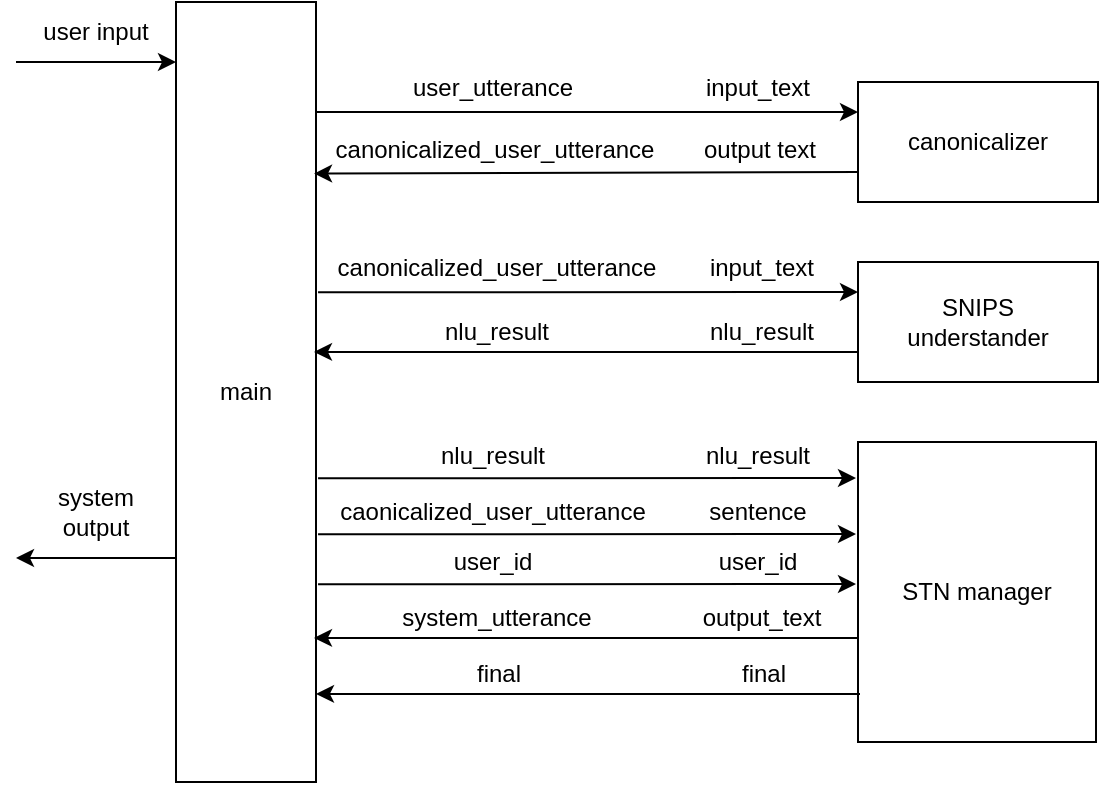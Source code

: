 <mxfile version="20.2.3" type="device"><diagram id="0jzvoz7xoONC1ta8vLtH" name="ページ1"><mxGraphModel dx="981" dy="603" grid="1" gridSize="10" guides="1" tooltips="1" connect="1" arrows="1" fold="1" page="1" pageScale="1" pageWidth="827" pageHeight="1169" math="0" shadow="0"><root><mxCell id="0"/><mxCell id="1" parent="0"/><mxCell id="6nG_dfres4fqL1OyFaTb-1" value="main" style="rounded=0;whiteSpace=wrap;html=1;" parent="1" vertex="1"><mxGeometry x="230" y="140" width="70" height="390" as="geometry"/></mxCell><mxCell id="6nG_dfres4fqL1OyFaTb-2" value="canonicalizer" style="rounded=0;whiteSpace=wrap;html=1;" parent="1" vertex="1"><mxGeometry x="571" y="180" width="120" height="60" as="geometry"/></mxCell><mxCell id="6nG_dfres4fqL1OyFaTb-3" value="SNIPS &lt;br&gt;understander" style="rounded=0;whiteSpace=wrap;html=1;" parent="1" vertex="1"><mxGeometry x="571" y="270" width="120" height="60" as="geometry"/></mxCell><mxCell id="6nG_dfres4fqL1OyFaTb-4" value="STN manager" style="rounded=0;whiteSpace=wrap;html=1;" parent="1" vertex="1"><mxGeometry x="571" y="360" width="119" height="150" as="geometry"/></mxCell><mxCell id="6nG_dfres4fqL1OyFaTb-5" value="" style="endArrow=classic;html=1;rounded=0;exitX=0.996;exitY=0.141;exitDx=0;exitDy=0;exitPerimeter=0;entryX=0;entryY=0.25;entryDx=0;entryDy=0;" parent="1" source="6nG_dfres4fqL1OyFaTb-1" target="6nG_dfres4fqL1OyFaTb-2" edge="1"><mxGeometry width="50" height="50" relative="1" as="geometry"><mxPoint x="380" y="310" as="sourcePoint"/><mxPoint x="570" y="190" as="targetPoint"/></mxGeometry></mxCell><mxCell id="6nG_dfres4fqL1OyFaTb-6" value="" style="endArrow=classic;html=1;rounded=0;exitX=0;exitY=0.75;exitDx=0;exitDy=0;entryX=0.986;entryY=0.22;entryDx=0;entryDy=0;entryPerimeter=0;" parent="1" source="6nG_dfres4fqL1OyFaTb-2" target="6nG_dfres4fqL1OyFaTb-1" edge="1"><mxGeometry width="50" height="50" relative="1" as="geometry"><mxPoint x="301.03" y="287.18" as="sourcePoint"/><mxPoint x="353" y="287" as="targetPoint"/></mxGeometry></mxCell><mxCell id="6nG_dfres4fqL1OyFaTb-7" value="" style="endArrow=classic;html=1;rounded=0;exitX=1.029;exitY=0.178;exitDx=0;exitDy=0;exitPerimeter=0;entryX=0;entryY=0.25;entryDx=0;entryDy=0;" parent="1" edge="1" target="6nG_dfres4fqL1OyFaTb-3"><mxGeometry width="50" height="50" relative="1" as="geometry"><mxPoint x="301.03" y="285.18" as="sourcePoint"/><mxPoint x="429" y="285" as="targetPoint"/></mxGeometry></mxCell><mxCell id="6nG_dfres4fqL1OyFaTb-8" value="" style="endArrow=classic;html=1;rounded=0;exitX=0;exitY=0.75;exitDx=0;exitDy=0;entryX=1;entryY=0.274;entryDx=0;entryDy=0;entryPerimeter=0;" parent="1" edge="1" source="6nG_dfres4fqL1OyFaTb-3"><mxGeometry width="50" height="50" relative="1" as="geometry"><mxPoint x="429" y="315" as="sourcePoint"/><mxPoint x="299" y="314.94" as="targetPoint"/></mxGeometry></mxCell><mxCell id="6nG_dfres4fqL1OyFaTb-9" value="" style="endArrow=classic;html=1;rounded=0;exitX=1.029;exitY=0.178;exitDx=0;exitDy=0;exitPerimeter=0;" parent="1" edge="1"><mxGeometry width="50" height="50" relative="1" as="geometry"><mxPoint x="301.03" y="378.18" as="sourcePoint"/><mxPoint x="570" y="378" as="targetPoint"/></mxGeometry></mxCell><mxCell id="6nG_dfres4fqL1OyFaTb-11" value="" style="endArrow=classic;html=1;rounded=0;entryX=0;entryY=0.25;entryDx=0;entryDy=0;" parent="1" edge="1"><mxGeometry width="50" height="50" relative="1" as="geometry"><mxPoint x="150" y="170" as="sourcePoint"/><mxPoint x="230" y="170" as="targetPoint"/></mxGeometry></mxCell><mxCell id="6nG_dfres4fqL1OyFaTb-12" value="" style="endArrow=classic;html=1;rounded=0;exitX=0;exitY=0.75;exitDx=0;exitDy=0;" parent="1" edge="1"><mxGeometry width="50" height="50" relative="1" as="geometry"><mxPoint x="230" y="418" as="sourcePoint"/><mxPoint x="150" y="418" as="targetPoint"/></mxGeometry></mxCell><mxCell id="W3RRk2SyyBqXtN76rQBY-1" value="user input" style="text;html=1;strokeColor=none;fillColor=none;align=center;verticalAlign=middle;whiteSpace=wrap;rounded=0;" parent="1" vertex="1"><mxGeometry x="160" y="140" width="60" height="30" as="geometry"/></mxCell><mxCell id="W3RRk2SyyBqXtN76rQBY-3" value="system output" style="text;html=1;strokeColor=none;fillColor=none;align=center;verticalAlign=middle;whiteSpace=wrap;rounded=0;" parent="1" vertex="1"><mxGeometry x="160" y="380" width="60" height="30" as="geometry"/></mxCell><mxCell id="iua9zefK4cCjFermVdLk-1" value="input_text" style="text;html=1;strokeColor=none;fillColor=none;align=center;verticalAlign=middle;whiteSpace=wrap;rounded=0;" vertex="1" parent="1"><mxGeometry x="491" y="167.5" width="60" height="30" as="geometry"/></mxCell><mxCell id="iua9zefK4cCjFermVdLk-2" value="user_utterance" style="text;html=1;strokeColor=none;fillColor=none;align=center;verticalAlign=middle;whiteSpace=wrap;rounded=0;" vertex="1" parent="1"><mxGeometry x="346" y="171" width="85" height="23" as="geometry"/></mxCell><mxCell id="iua9zefK4cCjFermVdLk-3" value="canonicalized_user_utterance" style="text;html=1;strokeColor=none;fillColor=none;align=center;verticalAlign=middle;whiteSpace=wrap;rounded=0;" vertex="1" parent="1"><mxGeometry x="347" y="202" width="85" height="23" as="geometry"/></mxCell><mxCell id="iua9zefK4cCjFermVdLk-4" value="output text" style="text;html=1;strokeColor=none;fillColor=none;align=center;verticalAlign=middle;whiteSpace=wrap;rounded=0;" vertex="1" parent="1"><mxGeometry x="492" y="198.5" width="60" height="30" as="geometry"/></mxCell><mxCell id="iua9zefK4cCjFermVdLk-5" value="canonicalized_user_utterance" style="text;html=1;strokeColor=none;fillColor=none;align=center;verticalAlign=middle;whiteSpace=wrap;rounded=0;" vertex="1" parent="1"><mxGeometry x="348" y="261" width="85" height="23" as="geometry"/></mxCell><mxCell id="iua9zefK4cCjFermVdLk-6" value="input_text" style="text;html=1;strokeColor=none;fillColor=none;align=center;verticalAlign=middle;whiteSpace=wrap;rounded=0;" vertex="1" parent="1"><mxGeometry x="493" y="257.5" width="60" height="30" as="geometry"/></mxCell><mxCell id="iua9zefK4cCjFermVdLk-7" value="nlu_result" style="text;html=1;strokeColor=none;fillColor=none;align=center;verticalAlign=middle;whiteSpace=wrap;rounded=0;" vertex="1" parent="1"><mxGeometry x="348" y="293" width="85" height="23" as="geometry"/></mxCell><mxCell id="iua9zefK4cCjFermVdLk-8" value="nlu_result" style="text;html=1;strokeColor=none;fillColor=none;align=center;verticalAlign=middle;whiteSpace=wrap;rounded=0;" vertex="1" parent="1"><mxGeometry x="493" y="289.5" width="60" height="30" as="geometry"/></mxCell><mxCell id="iua9zefK4cCjFermVdLk-9" value="nlu_result" style="text;html=1;strokeColor=none;fillColor=none;align=center;verticalAlign=middle;whiteSpace=wrap;rounded=0;" vertex="1" parent="1"><mxGeometry x="346" y="355.5" width="85" height="23" as="geometry"/></mxCell><mxCell id="iua9zefK4cCjFermVdLk-10" value="nlu_result" style="text;html=1;strokeColor=none;fillColor=none;align=center;verticalAlign=middle;whiteSpace=wrap;rounded=0;" vertex="1" parent="1"><mxGeometry x="491" y="352" width="60" height="30" as="geometry"/></mxCell><mxCell id="iua9zefK4cCjFermVdLk-11" value="" style="endArrow=classic;html=1;rounded=0;exitX=1.029;exitY=0.178;exitDx=0;exitDy=0;exitPerimeter=0;" edge="1" parent="1"><mxGeometry width="50" height="50" relative="1" as="geometry"><mxPoint x="301.03" y="406.18" as="sourcePoint"/><mxPoint x="570" y="406.0" as="targetPoint"/></mxGeometry></mxCell><mxCell id="iua9zefK4cCjFermVdLk-12" value="caonicalized_user_utterance" style="text;html=1;strokeColor=none;fillColor=none;align=center;verticalAlign=middle;whiteSpace=wrap;rounded=0;" vertex="1" parent="1"><mxGeometry x="346" y="383.5" width="85" height="23" as="geometry"/></mxCell><mxCell id="iua9zefK4cCjFermVdLk-13" value="sentence" style="text;html=1;strokeColor=none;fillColor=none;align=center;verticalAlign=middle;whiteSpace=wrap;rounded=0;" vertex="1" parent="1"><mxGeometry x="491" y="380" width="60" height="30" as="geometry"/></mxCell><mxCell id="iua9zefK4cCjFermVdLk-14" value="user_id" style="text;html=1;strokeColor=none;fillColor=none;align=center;verticalAlign=middle;whiteSpace=wrap;rounded=0;" vertex="1" parent="1"><mxGeometry x="346" y="408.5" width="85" height="23" as="geometry"/></mxCell><mxCell id="iua9zefK4cCjFermVdLk-15" value="" style="endArrow=classic;html=1;rounded=0;exitX=1.029;exitY=0.178;exitDx=0;exitDy=0;exitPerimeter=0;" edge="1" parent="1"><mxGeometry width="50" height="50" relative="1" as="geometry"><mxPoint x="301.03" y="431.18" as="sourcePoint"/><mxPoint x="570" y="431.0" as="targetPoint"/></mxGeometry></mxCell><mxCell id="iua9zefK4cCjFermVdLk-16" value="user_id" style="text;html=1;strokeColor=none;fillColor=none;align=center;verticalAlign=middle;whiteSpace=wrap;rounded=0;" vertex="1" parent="1"><mxGeometry x="491" y="405" width="60" height="30" as="geometry"/></mxCell><mxCell id="iua9zefK4cCjFermVdLk-17" value="system_utterance" style="text;html=1;strokeColor=none;fillColor=none;align=center;verticalAlign=middle;whiteSpace=wrap;rounded=0;" vertex="1" parent="1"><mxGeometry x="348" y="436" width="85" height="23" as="geometry"/></mxCell><mxCell id="iua9zefK4cCjFermVdLk-18" value="output_text" style="text;html=1;strokeColor=none;fillColor=none;align=center;verticalAlign=middle;whiteSpace=wrap;rounded=0;" vertex="1" parent="1"><mxGeometry x="493" y="432.5" width="60" height="30" as="geometry"/></mxCell><mxCell id="iua9zefK4cCjFermVdLk-19" value="" style="endArrow=classic;html=1;rounded=0;exitX=0;exitY=0.75;exitDx=0;exitDy=0;entryX=1;entryY=0.274;entryDx=0;entryDy=0;entryPerimeter=0;" edge="1" parent="1"><mxGeometry width="50" height="50" relative="1" as="geometry"><mxPoint x="571" y="458" as="sourcePoint"/><mxPoint x="299" y="457.94" as="targetPoint"/></mxGeometry></mxCell><mxCell id="iua9zefK4cCjFermVdLk-20" value="final" style="text;html=1;strokeColor=none;fillColor=none;align=center;verticalAlign=middle;whiteSpace=wrap;rounded=0;" vertex="1" parent="1"><mxGeometry x="349" y="464" width="85" height="23" as="geometry"/></mxCell><mxCell id="iua9zefK4cCjFermVdLk-21" value="final" style="text;html=1;strokeColor=none;fillColor=none;align=center;verticalAlign=middle;whiteSpace=wrap;rounded=0;" vertex="1" parent="1"><mxGeometry x="494" y="460.5" width="60" height="30" as="geometry"/></mxCell><mxCell id="iua9zefK4cCjFermVdLk-22" value="" style="endArrow=classic;html=1;rounded=0;exitX=0;exitY=0.75;exitDx=0;exitDy=0;entryX=1;entryY=0.274;entryDx=0;entryDy=0;entryPerimeter=0;" edge="1" parent="1"><mxGeometry width="50" height="50" relative="1" as="geometry"><mxPoint x="572" y="486" as="sourcePoint"/><mxPoint x="300" y="485.94" as="targetPoint"/></mxGeometry></mxCell></root></mxGraphModel></diagram></mxfile>